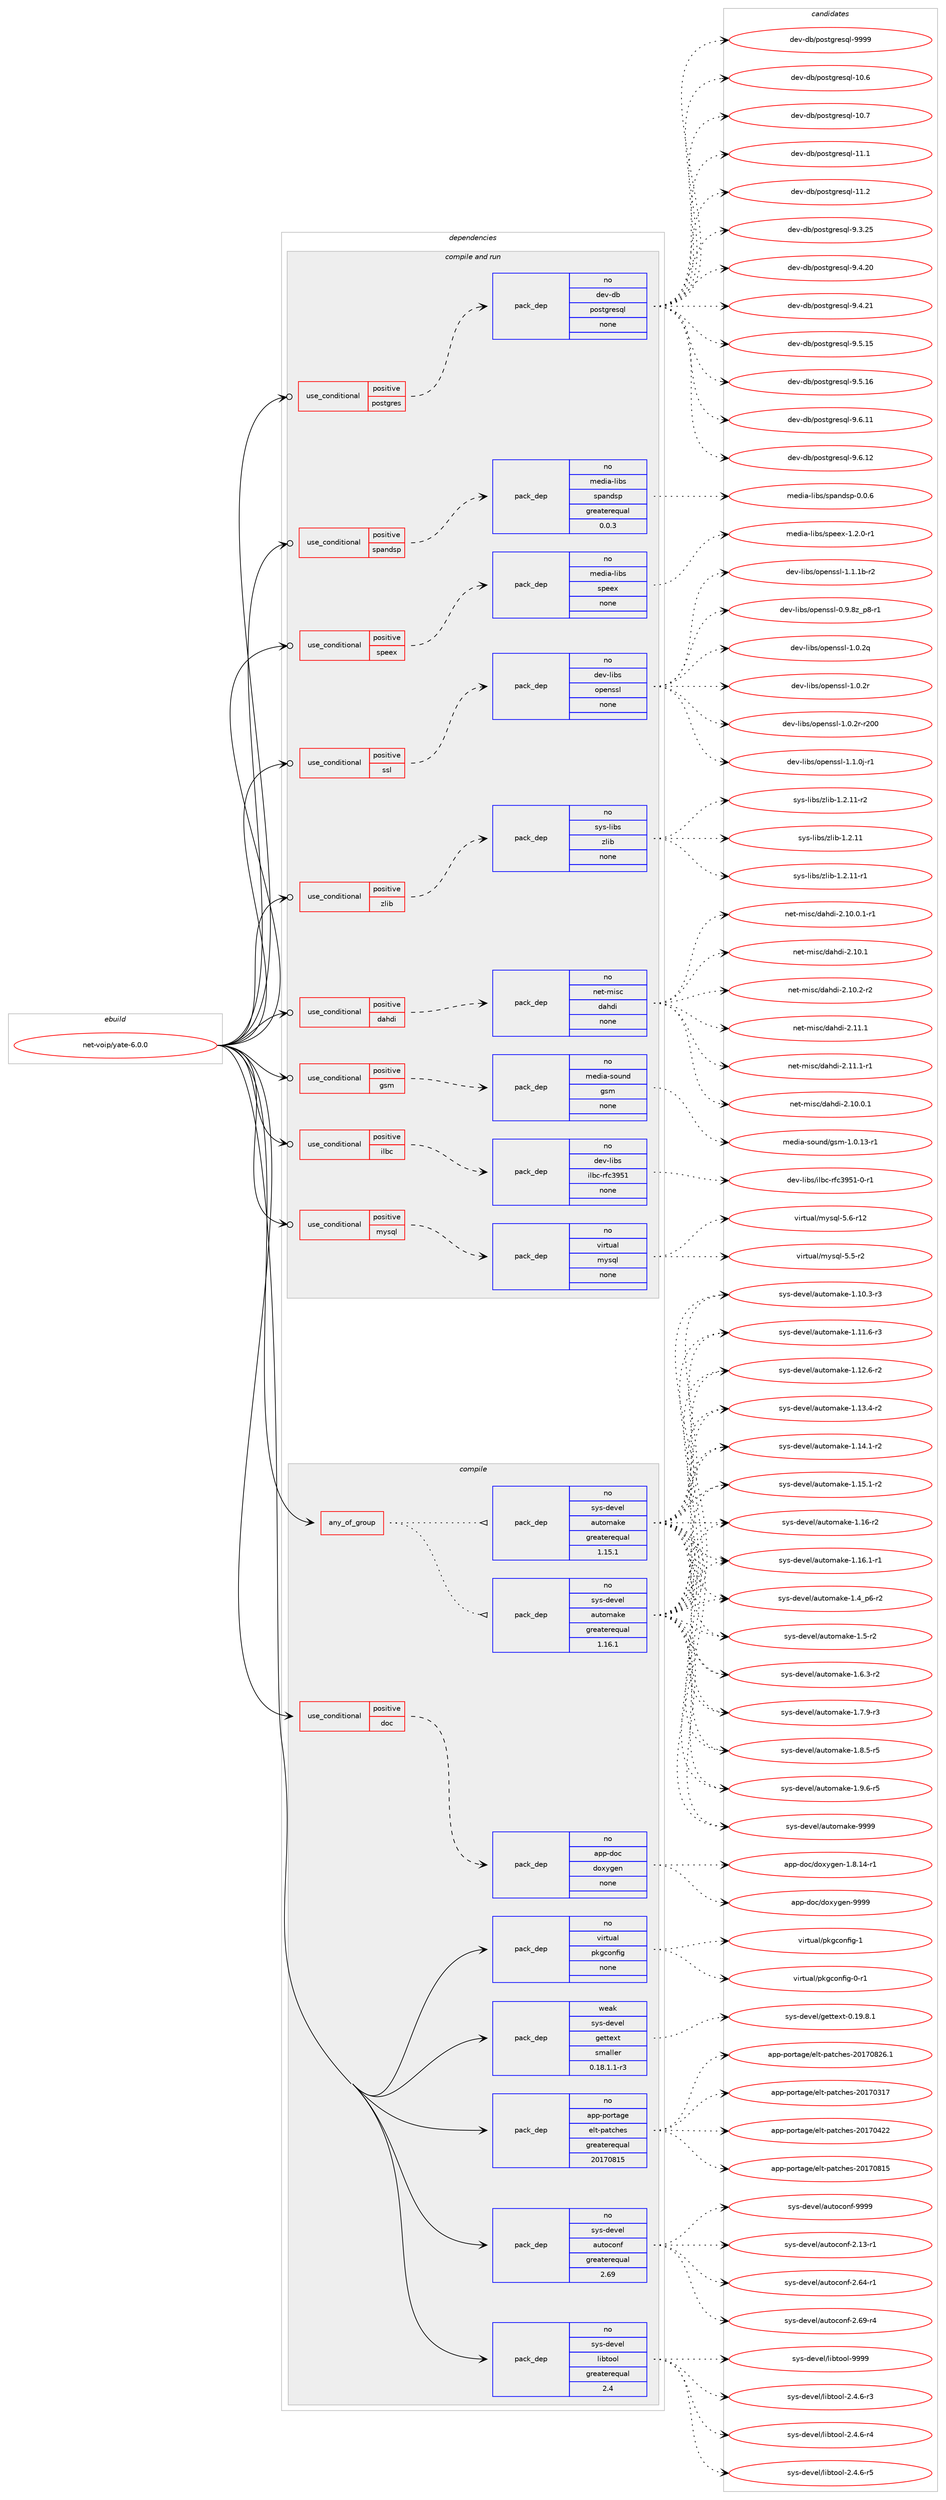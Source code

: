 digraph prolog {

# *************
# Graph options
# *************

newrank=true;
concentrate=true;
compound=true;
graph [rankdir=LR,fontname=Helvetica,fontsize=10,ranksep=1.5];#, ranksep=2.5, nodesep=0.2];
edge  [arrowhead=vee];
node  [fontname=Helvetica,fontsize=10];

# **********
# The ebuild
# **********

subgraph cluster_leftcol {
color=gray;
rank=same;
label=<<i>ebuild</i>>;
id [label="net-voip/yate-6.0.0", color=red, width=4, href="../net-voip/yate-6.0.0.svg"];
}

# ****************
# The dependencies
# ****************

subgraph cluster_midcol {
color=gray;
label=<<i>dependencies</i>>;
subgraph cluster_compile {
fillcolor="#eeeeee";
style=filled;
label=<<i>compile</i>>;
subgraph any26626 {
dependency1678311 [label=<<TABLE BORDER="0" CELLBORDER="1" CELLSPACING="0" CELLPADDING="4"><TR><TD CELLPADDING="10">any_of_group</TD></TR></TABLE>>, shape=none, color=red];subgraph pack1200146 {
dependency1678312 [label=<<TABLE BORDER="0" CELLBORDER="1" CELLSPACING="0" CELLPADDING="4" WIDTH="220"><TR><TD ROWSPAN="6" CELLPADDING="30">pack_dep</TD></TR><TR><TD WIDTH="110">no</TD></TR><TR><TD>sys-devel</TD></TR><TR><TD>automake</TD></TR><TR><TD>greaterequal</TD></TR><TR><TD>1.16.1</TD></TR></TABLE>>, shape=none, color=blue];
}
dependency1678311:e -> dependency1678312:w [weight=20,style="dotted",arrowhead="oinv"];
subgraph pack1200147 {
dependency1678313 [label=<<TABLE BORDER="0" CELLBORDER="1" CELLSPACING="0" CELLPADDING="4" WIDTH="220"><TR><TD ROWSPAN="6" CELLPADDING="30">pack_dep</TD></TR><TR><TD WIDTH="110">no</TD></TR><TR><TD>sys-devel</TD></TR><TR><TD>automake</TD></TR><TR><TD>greaterequal</TD></TR><TR><TD>1.15.1</TD></TR></TABLE>>, shape=none, color=blue];
}
dependency1678311:e -> dependency1678313:w [weight=20,style="dotted",arrowhead="oinv"];
}
id:e -> dependency1678311:w [weight=20,style="solid",arrowhead="vee"];
subgraph cond450700 {
dependency1678314 [label=<<TABLE BORDER="0" CELLBORDER="1" CELLSPACING="0" CELLPADDING="4"><TR><TD ROWSPAN="3" CELLPADDING="10">use_conditional</TD></TR><TR><TD>positive</TD></TR><TR><TD>doc</TD></TR></TABLE>>, shape=none, color=red];
subgraph pack1200148 {
dependency1678315 [label=<<TABLE BORDER="0" CELLBORDER="1" CELLSPACING="0" CELLPADDING="4" WIDTH="220"><TR><TD ROWSPAN="6" CELLPADDING="30">pack_dep</TD></TR><TR><TD WIDTH="110">no</TD></TR><TR><TD>app-doc</TD></TR><TR><TD>doxygen</TD></TR><TR><TD>none</TD></TR><TR><TD></TD></TR></TABLE>>, shape=none, color=blue];
}
dependency1678314:e -> dependency1678315:w [weight=20,style="dashed",arrowhead="vee"];
}
id:e -> dependency1678314:w [weight=20,style="solid",arrowhead="vee"];
subgraph pack1200149 {
dependency1678316 [label=<<TABLE BORDER="0" CELLBORDER="1" CELLSPACING="0" CELLPADDING="4" WIDTH="220"><TR><TD ROWSPAN="6" CELLPADDING="30">pack_dep</TD></TR><TR><TD WIDTH="110">no</TD></TR><TR><TD>app-portage</TD></TR><TR><TD>elt-patches</TD></TR><TR><TD>greaterequal</TD></TR><TR><TD>20170815</TD></TR></TABLE>>, shape=none, color=blue];
}
id:e -> dependency1678316:w [weight=20,style="solid",arrowhead="vee"];
subgraph pack1200150 {
dependency1678317 [label=<<TABLE BORDER="0" CELLBORDER="1" CELLSPACING="0" CELLPADDING="4" WIDTH="220"><TR><TD ROWSPAN="6" CELLPADDING="30">pack_dep</TD></TR><TR><TD WIDTH="110">no</TD></TR><TR><TD>sys-devel</TD></TR><TR><TD>autoconf</TD></TR><TR><TD>greaterequal</TD></TR><TR><TD>2.69</TD></TR></TABLE>>, shape=none, color=blue];
}
id:e -> dependency1678317:w [weight=20,style="solid",arrowhead="vee"];
subgraph pack1200151 {
dependency1678318 [label=<<TABLE BORDER="0" CELLBORDER="1" CELLSPACING="0" CELLPADDING="4" WIDTH="220"><TR><TD ROWSPAN="6" CELLPADDING="30">pack_dep</TD></TR><TR><TD WIDTH="110">no</TD></TR><TR><TD>sys-devel</TD></TR><TR><TD>libtool</TD></TR><TR><TD>greaterequal</TD></TR><TR><TD>2.4</TD></TR></TABLE>>, shape=none, color=blue];
}
id:e -> dependency1678318:w [weight=20,style="solid",arrowhead="vee"];
subgraph pack1200152 {
dependency1678319 [label=<<TABLE BORDER="0" CELLBORDER="1" CELLSPACING="0" CELLPADDING="4" WIDTH="220"><TR><TD ROWSPAN="6" CELLPADDING="30">pack_dep</TD></TR><TR><TD WIDTH="110">no</TD></TR><TR><TD>virtual</TD></TR><TR><TD>pkgconfig</TD></TR><TR><TD>none</TD></TR><TR><TD></TD></TR></TABLE>>, shape=none, color=blue];
}
id:e -> dependency1678319:w [weight=20,style="solid",arrowhead="vee"];
subgraph pack1200153 {
dependency1678320 [label=<<TABLE BORDER="0" CELLBORDER="1" CELLSPACING="0" CELLPADDING="4" WIDTH="220"><TR><TD ROWSPAN="6" CELLPADDING="30">pack_dep</TD></TR><TR><TD WIDTH="110">weak</TD></TR><TR><TD>sys-devel</TD></TR><TR><TD>gettext</TD></TR><TR><TD>smaller</TD></TR><TR><TD>0.18.1.1-r3</TD></TR></TABLE>>, shape=none, color=blue];
}
id:e -> dependency1678320:w [weight=20,style="solid",arrowhead="vee"];
}
subgraph cluster_compileandrun {
fillcolor="#eeeeee";
style=filled;
label=<<i>compile and run</i>>;
subgraph cond450701 {
dependency1678321 [label=<<TABLE BORDER="0" CELLBORDER="1" CELLSPACING="0" CELLPADDING="4"><TR><TD ROWSPAN="3" CELLPADDING="10">use_conditional</TD></TR><TR><TD>positive</TD></TR><TR><TD>dahdi</TD></TR></TABLE>>, shape=none, color=red];
subgraph pack1200154 {
dependency1678322 [label=<<TABLE BORDER="0" CELLBORDER="1" CELLSPACING="0" CELLPADDING="4" WIDTH="220"><TR><TD ROWSPAN="6" CELLPADDING="30">pack_dep</TD></TR><TR><TD WIDTH="110">no</TD></TR><TR><TD>net-misc</TD></TR><TR><TD>dahdi</TD></TR><TR><TD>none</TD></TR><TR><TD></TD></TR></TABLE>>, shape=none, color=blue];
}
dependency1678321:e -> dependency1678322:w [weight=20,style="dashed",arrowhead="vee"];
}
id:e -> dependency1678321:w [weight=20,style="solid",arrowhead="odotvee"];
subgraph cond450702 {
dependency1678323 [label=<<TABLE BORDER="0" CELLBORDER="1" CELLSPACING="0" CELLPADDING="4"><TR><TD ROWSPAN="3" CELLPADDING="10">use_conditional</TD></TR><TR><TD>positive</TD></TR><TR><TD>gsm</TD></TR></TABLE>>, shape=none, color=red];
subgraph pack1200155 {
dependency1678324 [label=<<TABLE BORDER="0" CELLBORDER="1" CELLSPACING="0" CELLPADDING="4" WIDTH="220"><TR><TD ROWSPAN="6" CELLPADDING="30">pack_dep</TD></TR><TR><TD WIDTH="110">no</TD></TR><TR><TD>media-sound</TD></TR><TR><TD>gsm</TD></TR><TR><TD>none</TD></TR><TR><TD></TD></TR></TABLE>>, shape=none, color=blue];
}
dependency1678323:e -> dependency1678324:w [weight=20,style="dashed",arrowhead="vee"];
}
id:e -> dependency1678323:w [weight=20,style="solid",arrowhead="odotvee"];
subgraph cond450703 {
dependency1678325 [label=<<TABLE BORDER="0" CELLBORDER="1" CELLSPACING="0" CELLPADDING="4"><TR><TD ROWSPAN="3" CELLPADDING="10">use_conditional</TD></TR><TR><TD>positive</TD></TR><TR><TD>ilbc</TD></TR></TABLE>>, shape=none, color=red];
subgraph pack1200156 {
dependency1678326 [label=<<TABLE BORDER="0" CELLBORDER="1" CELLSPACING="0" CELLPADDING="4" WIDTH="220"><TR><TD ROWSPAN="6" CELLPADDING="30">pack_dep</TD></TR><TR><TD WIDTH="110">no</TD></TR><TR><TD>dev-libs</TD></TR><TR><TD>ilbc-rfc3951</TD></TR><TR><TD>none</TD></TR><TR><TD></TD></TR></TABLE>>, shape=none, color=blue];
}
dependency1678325:e -> dependency1678326:w [weight=20,style="dashed",arrowhead="vee"];
}
id:e -> dependency1678325:w [weight=20,style="solid",arrowhead="odotvee"];
subgraph cond450704 {
dependency1678327 [label=<<TABLE BORDER="0" CELLBORDER="1" CELLSPACING="0" CELLPADDING="4"><TR><TD ROWSPAN="3" CELLPADDING="10">use_conditional</TD></TR><TR><TD>positive</TD></TR><TR><TD>mysql</TD></TR></TABLE>>, shape=none, color=red];
subgraph pack1200157 {
dependency1678328 [label=<<TABLE BORDER="0" CELLBORDER="1" CELLSPACING="0" CELLPADDING="4" WIDTH="220"><TR><TD ROWSPAN="6" CELLPADDING="30">pack_dep</TD></TR><TR><TD WIDTH="110">no</TD></TR><TR><TD>virtual</TD></TR><TR><TD>mysql</TD></TR><TR><TD>none</TD></TR><TR><TD></TD></TR></TABLE>>, shape=none, color=blue];
}
dependency1678327:e -> dependency1678328:w [weight=20,style="dashed",arrowhead="vee"];
}
id:e -> dependency1678327:w [weight=20,style="solid",arrowhead="odotvee"];
subgraph cond450705 {
dependency1678329 [label=<<TABLE BORDER="0" CELLBORDER="1" CELLSPACING="0" CELLPADDING="4"><TR><TD ROWSPAN="3" CELLPADDING="10">use_conditional</TD></TR><TR><TD>positive</TD></TR><TR><TD>postgres</TD></TR></TABLE>>, shape=none, color=red];
subgraph pack1200158 {
dependency1678330 [label=<<TABLE BORDER="0" CELLBORDER="1" CELLSPACING="0" CELLPADDING="4" WIDTH="220"><TR><TD ROWSPAN="6" CELLPADDING="30">pack_dep</TD></TR><TR><TD WIDTH="110">no</TD></TR><TR><TD>dev-db</TD></TR><TR><TD>postgresql</TD></TR><TR><TD>none</TD></TR><TR><TD></TD></TR></TABLE>>, shape=none, color=blue];
}
dependency1678329:e -> dependency1678330:w [weight=20,style="dashed",arrowhead="vee"];
}
id:e -> dependency1678329:w [weight=20,style="solid",arrowhead="odotvee"];
subgraph cond450706 {
dependency1678331 [label=<<TABLE BORDER="0" CELLBORDER="1" CELLSPACING="0" CELLPADDING="4"><TR><TD ROWSPAN="3" CELLPADDING="10">use_conditional</TD></TR><TR><TD>positive</TD></TR><TR><TD>spandsp</TD></TR></TABLE>>, shape=none, color=red];
subgraph pack1200159 {
dependency1678332 [label=<<TABLE BORDER="0" CELLBORDER="1" CELLSPACING="0" CELLPADDING="4" WIDTH="220"><TR><TD ROWSPAN="6" CELLPADDING="30">pack_dep</TD></TR><TR><TD WIDTH="110">no</TD></TR><TR><TD>media-libs</TD></TR><TR><TD>spandsp</TD></TR><TR><TD>greaterequal</TD></TR><TR><TD>0.0.3</TD></TR></TABLE>>, shape=none, color=blue];
}
dependency1678331:e -> dependency1678332:w [weight=20,style="dashed",arrowhead="vee"];
}
id:e -> dependency1678331:w [weight=20,style="solid",arrowhead="odotvee"];
subgraph cond450707 {
dependency1678333 [label=<<TABLE BORDER="0" CELLBORDER="1" CELLSPACING="0" CELLPADDING="4"><TR><TD ROWSPAN="3" CELLPADDING="10">use_conditional</TD></TR><TR><TD>positive</TD></TR><TR><TD>speex</TD></TR></TABLE>>, shape=none, color=red];
subgraph pack1200160 {
dependency1678334 [label=<<TABLE BORDER="0" CELLBORDER="1" CELLSPACING="0" CELLPADDING="4" WIDTH="220"><TR><TD ROWSPAN="6" CELLPADDING="30">pack_dep</TD></TR><TR><TD WIDTH="110">no</TD></TR><TR><TD>media-libs</TD></TR><TR><TD>speex</TD></TR><TR><TD>none</TD></TR><TR><TD></TD></TR></TABLE>>, shape=none, color=blue];
}
dependency1678333:e -> dependency1678334:w [weight=20,style="dashed",arrowhead="vee"];
}
id:e -> dependency1678333:w [weight=20,style="solid",arrowhead="odotvee"];
subgraph cond450708 {
dependency1678335 [label=<<TABLE BORDER="0" CELLBORDER="1" CELLSPACING="0" CELLPADDING="4"><TR><TD ROWSPAN="3" CELLPADDING="10">use_conditional</TD></TR><TR><TD>positive</TD></TR><TR><TD>ssl</TD></TR></TABLE>>, shape=none, color=red];
subgraph pack1200161 {
dependency1678336 [label=<<TABLE BORDER="0" CELLBORDER="1" CELLSPACING="0" CELLPADDING="4" WIDTH="220"><TR><TD ROWSPAN="6" CELLPADDING="30">pack_dep</TD></TR><TR><TD WIDTH="110">no</TD></TR><TR><TD>dev-libs</TD></TR><TR><TD>openssl</TD></TR><TR><TD>none</TD></TR><TR><TD></TD></TR></TABLE>>, shape=none, color=blue];
}
dependency1678335:e -> dependency1678336:w [weight=20,style="dashed",arrowhead="vee"];
}
id:e -> dependency1678335:w [weight=20,style="solid",arrowhead="odotvee"];
subgraph cond450709 {
dependency1678337 [label=<<TABLE BORDER="0" CELLBORDER="1" CELLSPACING="0" CELLPADDING="4"><TR><TD ROWSPAN="3" CELLPADDING="10">use_conditional</TD></TR><TR><TD>positive</TD></TR><TR><TD>zlib</TD></TR></TABLE>>, shape=none, color=red];
subgraph pack1200162 {
dependency1678338 [label=<<TABLE BORDER="0" CELLBORDER="1" CELLSPACING="0" CELLPADDING="4" WIDTH="220"><TR><TD ROWSPAN="6" CELLPADDING="30">pack_dep</TD></TR><TR><TD WIDTH="110">no</TD></TR><TR><TD>sys-libs</TD></TR><TR><TD>zlib</TD></TR><TR><TD>none</TD></TR><TR><TD></TD></TR></TABLE>>, shape=none, color=blue];
}
dependency1678337:e -> dependency1678338:w [weight=20,style="dashed",arrowhead="vee"];
}
id:e -> dependency1678337:w [weight=20,style="solid",arrowhead="odotvee"];
}
subgraph cluster_run {
fillcolor="#eeeeee";
style=filled;
label=<<i>run</i>>;
}
}

# **************
# The candidates
# **************

subgraph cluster_choices {
rank=same;
color=gray;
label=<<i>candidates</i>>;

subgraph choice1200146 {
color=black;
nodesep=1;
choice11512111545100101118101108479711711611110997107101454946494846514511451 [label="sys-devel/automake-1.10.3-r3", color=red, width=4,href="../sys-devel/automake-1.10.3-r3.svg"];
choice11512111545100101118101108479711711611110997107101454946494946544511451 [label="sys-devel/automake-1.11.6-r3", color=red, width=4,href="../sys-devel/automake-1.11.6-r3.svg"];
choice11512111545100101118101108479711711611110997107101454946495046544511450 [label="sys-devel/automake-1.12.6-r2", color=red, width=4,href="../sys-devel/automake-1.12.6-r2.svg"];
choice11512111545100101118101108479711711611110997107101454946495146524511450 [label="sys-devel/automake-1.13.4-r2", color=red, width=4,href="../sys-devel/automake-1.13.4-r2.svg"];
choice11512111545100101118101108479711711611110997107101454946495246494511450 [label="sys-devel/automake-1.14.1-r2", color=red, width=4,href="../sys-devel/automake-1.14.1-r2.svg"];
choice11512111545100101118101108479711711611110997107101454946495346494511450 [label="sys-devel/automake-1.15.1-r2", color=red, width=4,href="../sys-devel/automake-1.15.1-r2.svg"];
choice1151211154510010111810110847971171161111099710710145494649544511450 [label="sys-devel/automake-1.16-r2", color=red, width=4,href="../sys-devel/automake-1.16-r2.svg"];
choice11512111545100101118101108479711711611110997107101454946495446494511449 [label="sys-devel/automake-1.16.1-r1", color=red, width=4,href="../sys-devel/automake-1.16.1-r1.svg"];
choice115121115451001011181011084797117116111109971071014549465295112544511450 [label="sys-devel/automake-1.4_p6-r2", color=red, width=4,href="../sys-devel/automake-1.4_p6-r2.svg"];
choice11512111545100101118101108479711711611110997107101454946534511450 [label="sys-devel/automake-1.5-r2", color=red, width=4,href="../sys-devel/automake-1.5-r2.svg"];
choice115121115451001011181011084797117116111109971071014549465446514511450 [label="sys-devel/automake-1.6.3-r2", color=red, width=4,href="../sys-devel/automake-1.6.3-r2.svg"];
choice115121115451001011181011084797117116111109971071014549465546574511451 [label="sys-devel/automake-1.7.9-r3", color=red, width=4,href="../sys-devel/automake-1.7.9-r3.svg"];
choice115121115451001011181011084797117116111109971071014549465646534511453 [label="sys-devel/automake-1.8.5-r5", color=red, width=4,href="../sys-devel/automake-1.8.5-r5.svg"];
choice115121115451001011181011084797117116111109971071014549465746544511453 [label="sys-devel/automake-1.9.6-r5", color=red, width=4,href="../sys-devel/automake-1.9.6-r5.svg"];
choice115121115451001011181011084797117116111109971071014557575757 [label="sys-devel/automake-9999", color=red, width=4,href="../sys-devel/automake-9999.svg"];
dependency1678312:e -> choice11512111545100101118101108479711711611110997107101454946494846514511451:w [style=dotted,weight="100"];
dependency1678312:e -> choice11512111545100101118101108479711711611110997107101454946494946544511451:w [style=dotted,weight="100"];
dependency1678312:e -> choice11512111545100101118101108479711711611110997107101454946495046544511450:w [style=dotted,weight="100"];
dependency1678312:e -> choice11512111545100101118101108479711711611110997107101454946495146524511450:w [style=dotted,weight="100"];
dependency1678312:e -> choice11512111545100101118101108479711711611110997107101454946495246494511450:w [style=dotted,weight="100"];
dependency1678312:e -> choice11512111545100101118101108479711711611110997107101454946495346494511450:w [style=dotted,weight="100"];
dependency1678312:e -> choice1151211154510010111810110847971171161111099710710145494649544511450:w [style=dotted,weight="100"];
dependency1678312:e -> choice11512111545100101118101108479711711611110997107101454946495446494511449:w [style=dotted,weight="100"];
dependency1678312:e -> choice115121115451001011181011084797117116111109971071014549465295112544511450:w [style=dotted,weight="100"];
dependency1678312:e -> choice11512111545100101118101108479711711611110997107101454946534511450:w [style=dotted,weight="100"];
dependency1678312:e -> choice115121115451001011181011084797117116111109971071014549465446514511450:w [style=dotted,weight="100"];
dependency1678312:e -> choice115121115451001011181011084797117116111109971071014549465546574511451:w [style=dotted,weight="100"];
dependency1678312:e -> choice115121115451001011181011084797117116111109971071014549465646534511453:w [style=dotted,weight="100"];
dependency1678312:e -> choice115121115451001011181011084797117116111109971071014549465746544511453:w [style=dotted,weight="100"];
dependency1678312:e -> choice115121115451001011181011084797117116111109971071014557575757:w [style=dotted,weight="100"];
}
subgraph choice1200147 {
color=black;
nodesep=1;
choice11512111545100101118101108479711711611110997107101454946494846514511451 [label="sys-devel/automake-1.10.3-r3", color=red, width=4,href="../sys-devel/automake-1.10.3-r3.svg"];
choice11512111545100101118101108479711711611110997107101454946494946544511451 [label="sys-devel/automake-1.11.6-r3", color=red, width=4,href="../sys-devel/automake-1.11.6-r3.svg"];
choice11512111545100101118101108479711711611110997107101454946495046544511450 [label="sys-devel/automake-1.12.6-r2", color=red, width=4,href="../sys-devel/automake-1.12.6-r2.svg"];
choice11512111545100101118101108479711711611110997107101454946495146524511450 [label="sys-devel/automake-1.13.4-r2", color=red, width=4,href="../sys-devel/automake-1.13.4-r2.svg"];
choice11512111545100101118101108479711711611110997107101454946495246494511450 [label="sys-devel/automake-1.14.1-r2", color=red, width=4,href="../sys-devel/automake-1.14.1-r2.svg"];
choice11512111545100101118101108479711711611110997107101454946495346494511450 [label="sys-devel/automake-1.15.1-r2", color=red, width=4,href="../sys-devel/automake-1.15.1-r2.svg"];
choice1151211154510010111810110847971171161111099710710145494649544511450 [label="sys-devel/automake-1.16-r2", color=red, width=4,href="../sys-devel/automake-1.16-r2.svg"];
choice11512111545100101118101108479711711611110997107101454946495446494511449 [label="sys-devel/automake-1.16.1-r1", color=red, width=4,href="../sys-devel/automake-1.16.1-r1.svg"];
choice115121115451001011181011084797117116111109971071014549465295112544511450 [label="sys-devel/automake-1.4_p6-r2", color=red, width=4,href="../sys-devel/automake-1.4_p6-r2.svg"];
choice11512111545100101118101108479711711611110997107101454946534511450 [label="sys-devel/automake-1.5-r2", color=red, width=4,href="../sys-devel/automake-1.5-r2.svg"];
choice115121115451001011181011084797117116111109971071014549465446514511450 [label="sys-devel/automake-1.6.3-r2", color=red, width=4,href="../sys-devel/automake-1.6.3-r2.svg"];
choice115121115451001011181011084797117116111109971071014549465546574511451 [label="sys-devel/automake-1.7.9-r3", color=red, width=4,href="../sys-devel/automake-1.7.9-r3.svg"];
choice115121115451001011181011084797117116111109971071014549465646534511453 [label="sys-devel/automake-1.8.5-r5", color=red, width=4,href="../sys-devel/automake-1.8.5-r5.svg"];
choice115121115451001011181011084797117116111109971071014549465746544511453 [label="sys-devel/automake-1.9.6-r5", color=red, width=4,href="../sys-devel/automake-1.9.6-r5.svg"];
choice115121115451001011181011084797117116111109971071014557575757 [label="sys-devel/automake-9999", color=red, width=4,href="../sys-devel/automake-9999.svg"];
dependency1678313:e -> choice11512111545100101118101108479711711611110997107101454946494846514511451:w [style=dotted,weight="100"];
dependency1678313:e -> choice11512111545100101118101108479711711611110997107101454946494946544511451:w [style=dotted,weight="100"];
dependency1678313:e -> choice11512111545100101118101108479711711611110997107101454946495046544511450:w [style=dotted,weight="100"];
dependency1678313:e -> choice11512111545100101118101108479711711611110997107101454946495146524511450:w [style=dotted,weight="100"];
dependency1678313:e -> choice11512111545100101118101108479711711611110997107101454946495246494511450:w [style=dotted,weight="100"];
dependency1678313:e -> choice11512111545100101118101108479711711611110997107101454946495346494511450:w [style=dotted,weight="100"];
dependency1678313:e -> choice1151211154510010111810110847971171161111099710710145494649544511450:w [style=dotted,weight="100"];
dependency1678313:e -> choice11512111545100101118101108479711711611110997107101454946495446494511449:w [style=dotted,weight="100"];
dependency1678313:e -> choice115121115451001011181011084797117116111109971071014549465295112544511450:w [style=dotted,weight="100"];
dependency1678313:e -> choice11512111545100101118101108479711711611110997107101454946534511450:w [style=dotted,weight="100"];
dependency1678313:e -> choice115121115451001011181011084797117116111109971071014549465446514511450:w [style=dotted,weight="100"];
dependency1678313:e -> choice115121115451001011181011084797117116111109971071014549465546574511451:w [style=dotted,weight="100"];
dependency1678313:e -> choice115121115451001011181011084797117116111109971071014549465646534511453:w [style=dotted,weight="100"];
dependency1678313:e -> choice115121115451001011181011084797117116111109971071014549465746544511453:w [style=dotted,weight="100"];
dependency1678313:e -> choice115121115451001011181011084797117116111109971071014557575757:w [style=dotted,weight="100"];
}
subgraph choice1200148 {
color=black;
nodesep=1;
choice97112112451001119947100111120121103101110454946564649524511449 [label="app-doc/doxygen-1.8.14-r1", color=red, width=4,href="../app-doc/doxygen-1.8.14-r1.svg"];
choice971121124510011199471001111201211031011104557575757 [label="app-doc/doxygen-9999", color=red, width=4,href="../app-doc/doxygen-9999.svg"];
dependency1678315:e -> choice97112112451001119947100111120121103101110454946564649524511449:w [style=dotted,weight="100"];
dependency1678315:e -> choice971121124510011199471001111201211031011104557575757:w [style=dotted,weight="100"];
}
subgraph choice1200149 {
color=black;
nodesep=1;
choice97112112451121111141169710310147101108116451129711699104101115455048495548514955 [label="app-portage/elt-patches-20170317", color=red, width=4,href="../app-portage/elt-patches-20170317.svg"];
choice97112112451121111141169710310147101108116451129711699104101115455048495548525050 [label="app-portage/elt-patches-20170422", color=red, width=4,href="../app-portage/elt-patches-20170422.svg"];
choice97112112451121111141169710310147101108116451129711699104101115455048495548564953 [label="app-portage/elt-patches-20170815", color=red, width=4,href="../app-portage/elt-patches-20170815.svg"];
choice971121124511211111411697103101471011081164511297116991041011154550484955485650544649 [label="app-portage/elt-patches-20170826.1", color=red, width=4,href="../app-portage/elt-patches-20170826.1.svg"];
dependency1678316:e -> choice97112112451121111141169710310147101108116451129711699104101115455048495548514955:w [style=dotted,weight="100"];
dependency1678316:e -> choice97112112451121111141169710310147101108116451129711699104101115455048495548525050:w [style=dotted,weight="100"];
dependency1678316:e -> choice97112112451121111141169710310147101108116451129711699104101115455048495548564953:w [style=dotted,weight="100"];
dependency1678316:e -> choice971121124511211111411697103101471011081164511297116991041011154550484955485650544649:w [style=dotted,weight="100"];
}
subgraph choice1200150 {
color=black;
nodesep=1;
choice1151211154510010111810110847971171161119911111010245504649514511449 [label="sys-devel/autoconf-2.13-r1", color=red, width=4,href="../sys-devel/autoconf-2.13-r1.svg"];
choice1151211154510010111810110847971171161119911111010245504654524511449 [label="sys-devel/autoconf-2.64-r1", color=red, width=4,href="../sys-devel/autoconf-2.64-r1.svg"];
choice1151211154510010111810110847971171161119911111010245504654574511452 [label="sys-devel/autoconf-2.69-r4", color=red, width=4,href="../sys-devel/autoconf-2.69-r4.svg"];
choice115121115451001011181011084797117116111991111101024557575757 [label="sys-devel/autoconf-9999", color=red, width=4,href="../sys-devel/autoconf-9999.svg"];
dependency1678317:e -> choice1151211154510010111810110847971171161119911111010245504649514511449:w [style=dotted,weight="100"];
dependency1678317:e -> choice1151211154510010111810110847971171161119911111010245504654524511449:w [style=dotted,weight="100"];
dependency1678317:e -> choice1151211154510010111810110847971171161119911111010245504654574511452:w [style=dotted,weight="100"];
dependency1678317:e -> choice115121115451001011181011084797117116111991111101024557575757:w [style=dotted,weight="100"];
}
subgraph choice1200151 {
color=black;
nodesep=1;
choice1151211154510010111810110847108105981161111111084550465246544511451 [label="sys-devel/libtool-2.4.6-r3", color=red, width=4,href="../sys-devel/libtool-2.4.6-r3.svg"];
choice1151211154510010111810110847108105981161111111084550465246544511452 [label="sys-devel/libtool-2.4.6-r4", color=red, width=4,href="../sys-devel/libtool-2.4.6-r4.svg"];
choice1151211154510010111810110847108105981161111111084550465246544511453 [label="sys-devel/libtool-2.4.6-r5", color=red, width=4,href="../sys-devel/libtool-2.4.6-r5.svg"];
choice1151211154510010111810110847108105981161111111084557575757 [label="sys-devel/libtool-9999", color=red, width=4,href="../sys-devel/libtool-9999.svg"];
dependency1678318:e -> choice1151211154510010111810110847108105981161111111084550465246544511451:w [style=dotted,weight="100"];
dependency1678318:e -> choice1151211154510010111810110847108105981161111111084550465246544511452:w [style=dotted,weight="100"];
dependency1678318:e -> choice1151211154510010111810110847108105981161111111084550465246544511453:w [style=dotted,weight="100"];
dependency1678318:e -> choice1151211154510010111810110847108105981161111111084557575757:w [style=dotted,weight="100"];
}
subgraph choice1200152 {
color=black;
nodesep=1;
choice11810511411611797108471121071039911111010210510345484511449 [label="virtual/pkgconfig-0-r1", color=red, width=4,href="../virtual/pkgconfig-0-r1.svg"];
choice1181051141161179710847112107103991111101021051034549 [label="virtual/pkgconfig-1", color=red, width=4,href="../virtual/pkgconfig-1.svg"];
dependency1678319:e -> choice11810511411611797108471121071039911111010210510345484511449:w [style=dotted,weight="100"];
dependency1678319:e -> choice1181051141161179710847112107103991111101021051034549:w [style=dotted,weight="100"];
}
subgraph choice1200153 {
color=black;
nodesep=1;
choice1151211154510010111810110847103101116116101120116454846495746564649 [label="sys-devel/gettext-0.19.8.1", color=red, width=4,href="../sys-devel/gettext-0.19.8.1.svg"];
dependency1678320:e -> choice1151211154510010111810110847103101116116101120116454846495746564649:w [style=dotted,weight="100"];
}
subgraph choice1200154 {
color=black;
nodesep=1;
choice11010111645109105115994710097104100105455046494846484649 [label="net-misc/dahdi-2.10.0.1", color=red, width=4,href="../net-misc/dahdi-2.10.0.1.svg"];
choice110101116451091051159947100971041001054550464948464846494511449 [label="net-misc/dahdi-2.10.0.1-r1", color=red, width=4,href="../net-misc/dahdi-2.10.0.1-r1.svg"];
choice1101011164510910511599471009710410010545504649484649 [label="net-misc/dahdi-2.10.1", color=red, width=4,href="../net-misc/dahdi-2.10.1.svg"];
choice11010111645109105115994710097104100105455046494846504511450 [label="net-misc/dahdi-2.10.2-r2", color=red, width=4,href="../net-misc/dahdi-2.10.2-r2.svg"];
choice1101011164510910511599471009710410010545504649494649 [label="net-misc/dahdi-2.11.1", color=red, width=4,href="../net-misc/dahdi-2.11.1.svg"];
choice11010111645109105115994710097104100105455046494946494511449 [label="net-misc/dahdi-2.11.1-r1", color=red, width=4,href="../net-misc/dahdi-2.11.1-r1.svg"];
dependency1678322:e -> choice11010111645109105115994710097104100105455046494846484649:w [style=dotted,weight="100"];
dependency1678322:e -> choice110101116451091051159947100971041001054550464948464846494511449:w [style=dotted,weight="100"];
dependency1678322:e -> choice1101011164510910511599471009710410010545504649484649:w [style=dotted,weight="100"];
dependency1678322:e -> choice11010111645109105115994710097104100105455046494846504511450:w [style=dotted,weight="100"];
dependency1678322:e -> choice1101011164510910511599471009710410010545504649494649:w [style=dotted,weight="100"];
dependency1678322:e -> choice11010111645109105115994710097104100105455046494946494511449:w [style=dotted,weight="100"];
}
subgraph choice1200155 {
color=black;
nodesep=1;
choice109101100105974511511111711010047103115109454946484649514511449 [label="media-sound/gsm-1.0.13-r1", color=red, width=4,href="../media-sound/gsm-1.0.13-r1.svg"];
dependency1678324:e -> choice109101100105974511511111711010047103115109454946484649514511449:w [style=dotted,weight="100"];
}
subgraph choice1200156 {
color=black;
nodesep=1;
choice100101118451081059811547105108989945114102995157534945484511449 [label="dev-libs/ilbc-rfc3951-0-r1", color=red, width=4,href="../dev-libs/ilbc-rfc3951-0-r1.svg"];
dependency1678326:e -> choice100101118451081059811547105108989945114102995157534945484511449:w [style=dotted,weight="100"];
}
subgraph choice1200157 {
color=black;
nodesep=1;
choice1181051141161179710847109121115113108455346534511450 [label="virtual/mysql-5.5-r2", color=red, width=4,href="../virtual/mysql-5.5-r2.svg"];
choice118105114116117971084710912111511310845534654451144950 [label="virtual/mysql-5.6-r12", color=red, width=4,href="../virtual/mysql-5.6-r12.svg"];
dependency1678328:e -> choice1181051141161179710847109121115113108455346534511450:w [style=dotted,weight="100"];
dependency1678328:e -> choice118105114116117971084710912111511310845534654451144950:w [style=dotted,weight="100"];
}
subgraph choice1200158 {
color=black;
nodesep=1;
choice1001011184510098471121111151161031141011151131084549484654 [label="dev-db/postgresql-10.6", color=red, width=4,href="../dev-db/postgresql-10.6.svg"];
choice1001011184510098471121111151161031141011151131084549484655 [label="dev-db/postgresql-10.7", color=red, width=4,href="../dev-db/postgresql-10.7.svg"];
choice1001011184510098471121111151161031141011151131084549494649 [label="dev-db/postgresql-11.1", color=red, width=4,href="../dev-db/postgresql-11.1.svg"];
choice1001011184510098471121111151161031141011151131084549494650 [label="dev-db/postgresql-11.2", color=red, width=4,href="../dev-db/postgresql-11.2.svg"];
choice10010111845100984711211111511610311410111511310845574651465053 [label="dev-db/postgresql-9.3.25", color=red, width=4,href="../dev-db/postgresql-9.3.25.svg"];
choice10010111845100984711211111511610311410111511310845574652465048 [label="dev-db/postgresql-9.4.20", color=red, width=4,href="../dev-db/postgresql-9.4.20.svg"];
choice10010111845100984711211111511610311410111511310845574652465049 [label="dev-db/postgresql-9.4.21", color=red, width=4,href="../dev-db/postgresql-9.4.21.svg"];
choice10010111845100984711211111511610311410111511310845574653464953 [label="dev-db/postgresql-9.5.15", color=red, width=4,href="../dev-db/postgresql-9.5.15.svg"];
choice10010111845100984711211111511610311410111511310845574653464954 [label="dev-db/postgresql-9.5.16", color=red, width=4,href="../dev-db/postgresql-9.5.16.svg"];
choice10010111845100984711211111511610311410111511310845574654464949 [label="dev-db/postgresql-9.6.11", color=red, width=4,href="../dev-db/postgresql-9.6.11.svg"];
choice10010111845100984711211111511610311410111511310845574654464950 [label="dev-db/postgresql-9.6.12", color=red, width=4,href="../dev-db/postgresql-9.6.12.svg"];
choice1001011184510098471121111151161031141011151131084557575757 [label="dev-db/postgresql-9999", color=red, width=4,href="../dev-db/postgresql-9999.svg"];
dependency1678330:e -> choice1001011184510098471121111151161031141011151131084549484654:w [style=dotted,weight="100"];
dependency1678330:e -> choice1001011184510098471121111151161031141011151131084549484655:w [style=dotted,weight="100"];
dependency1678330:e -> choice1001011184510098471121111151161031141011151131084549494649:w [style=dotted,weight="100"];
dependency1678330:e -> choice1001011184510098471121111151161031141011151131084549494650:w [style=dotted,weight="100"];
dependency1678330:e -> choice10010111845100984711211111511610311410111511310845574651465053:w [style=dotted,weight="100"];
dependency1678330:e -> choice10010111845100984711211111511610311410111511310845574652465048:w [style=dotted,weight="100"];
dependency1678330:e -> choice10010111845100984711211111511610311410111511310845574652465049:w [style=dotted,weight="100"];
dependency1678330:e -> choice10010111845100984711211111511610311410111511310845574653464953:w [style=dotted,weight="100"];
dependency1678330:e -> choice10010111845100984711211111511610311410111511310845574653464954:w [style=dotted,weight="100"];
dependency1678330:e -> choice10010111845100984711211111511610311410111511310845574654464949:w [style=dotted,weight="100"];
dependency1678330:e -> choice10010111845100984711211111511610311410111511310845574654464950:w [style=dotted,weight="100"];
dependency1678330:e -> choice1001011184510098471121111151161031141011151131084557575757:w [style=dotted,weight="100"];
}
subgraph choice1200159 {
color=black;
nodesep=1;
choice1091011001059745108105981154711511297110100115112454846484654 [label="media-libs/spandsp-0.0.6", color=red, width=4,href="../media-libs/spandsp-0.0.6.svg"];
dependency1678332:e -> choice1091011001059745108105981154711511297110100115112454846484654:w [style=dotted,weight="100"];
}
subgraph choice1200160 {
color=black;
nodesep=1;
choice109101100105974510810598115471151121011011204549465046484511449 [label="media-libs/speex-1.2.0-r1", color=red, width=4,href="../media-libs/speex-1.2.0-r1.svg"];
dependency1678334:e -> choice109101100105974510810598115471151121011011204549465046484511449:w [style=dotted,weight="100"];
}
subgraph choice1200161 {
color=black;
nodesep=1;
choice10010111845108105981154711111210111011511510845484657465612295112564511449 [label="dev-libs/openssl-0.9.8z_p8-r1", color=red, width=4,href="../dev-libs/openssl-0.9.8z_p8-r1.svg"];
choice100101118451081059811547111112101110115115108454946484650113 [label="dev-libs/openssl-1.0.2q", color=red, width=4,href="../dev-libs/openssl-1.0.2q.svg"];
choice100101118451081059811547111112101110115115108454946484650114 [label="dev-libs/openssl-1.0.2r", color=red, width=4,href="../dev-libs/openssl-1.0.2r.svg"];
choice10010111845108105981154711111210111011511510845494648465011445114504848 [label="dev-libs/openssl-1.0.2r-r200", color=red, width=4,href="../dev-libs/openssl-1.0.2r-r200.svg"];
choice1001011184510810598115471111121011101151151084549464946481064511449 [label="dev-libs/openssl-1.1.0j-r1", color=red, width=4,href="../dev-libs/openssl-1.1.0j-r1.svg"];
choice100101118451081059811547111112101110115115108454946494649984511450 [label="dev-libs/openssl-1.1.1b-r2", color=red, width=4,href="../dev-libs/openssl-1.1.1b-r2.svg"];
dependency1678336:e -> choice10010111845108105981154711111210111011511510845484657465612295112564511449:w [style=dotted,weight="100"];
dependency1678336:e -> choice100101118451081059811547111112101110115115108454946484650113:w [style=dotted,weight="100"];
dependency1678336:e -> choice100101118451081059811547111112101110115115108454946484650114:w [style=dotted,weight="100"];
dependency1678336:e -> choice10010111845108105981154711111210111011511510845494648465011445114504848:w [style=dotted,weight="100"];
dependency1678336:e -> choice1001011184510810598115471111121011101151151084549464946481064511449:w [style=dotted,weight="100"];
dependency1678336:e -> choice100101118451081059811547111112101110115115108454946494649984511450:w [style=dotted,weight="100"];
}
subgraph choice1200162 {
color=black;
nodesep=1;
choice1151211154510810598115471221081059845494650464949 [label="sys-libs/zlib-1.2.11", color=red, width=4,href="../sys-libs/zlib-1.2.11.svg"];
choice11512111545108105981154712210810598454946504649494511449 [label="sys-libs/zlib-1.2.11-r1", color=red, width=4,href="../sys-libs/zlib-1.2.11-r1.svg"];
choice11512111545108105981154712210810598454946504649494511450 [label="sys-libs/zlib-1.2.11-r2", color=red, width=4,href="../sys-libs/zlib-1.2.11-r2.svg"];
dependency1678338:e -> choice1151211154510810598115471221081059845494650464949:w [style=dotted,weight="100"];
dependency1678338:e -> choice11512111545108105981154712210810598454946504649494511449:w [style=dotted,weight="100"];
dependency1678338:e -> choice11512111545108105981154712210810598454946504649494511450:w [style=dotted,weight="100"];
}
}

}
